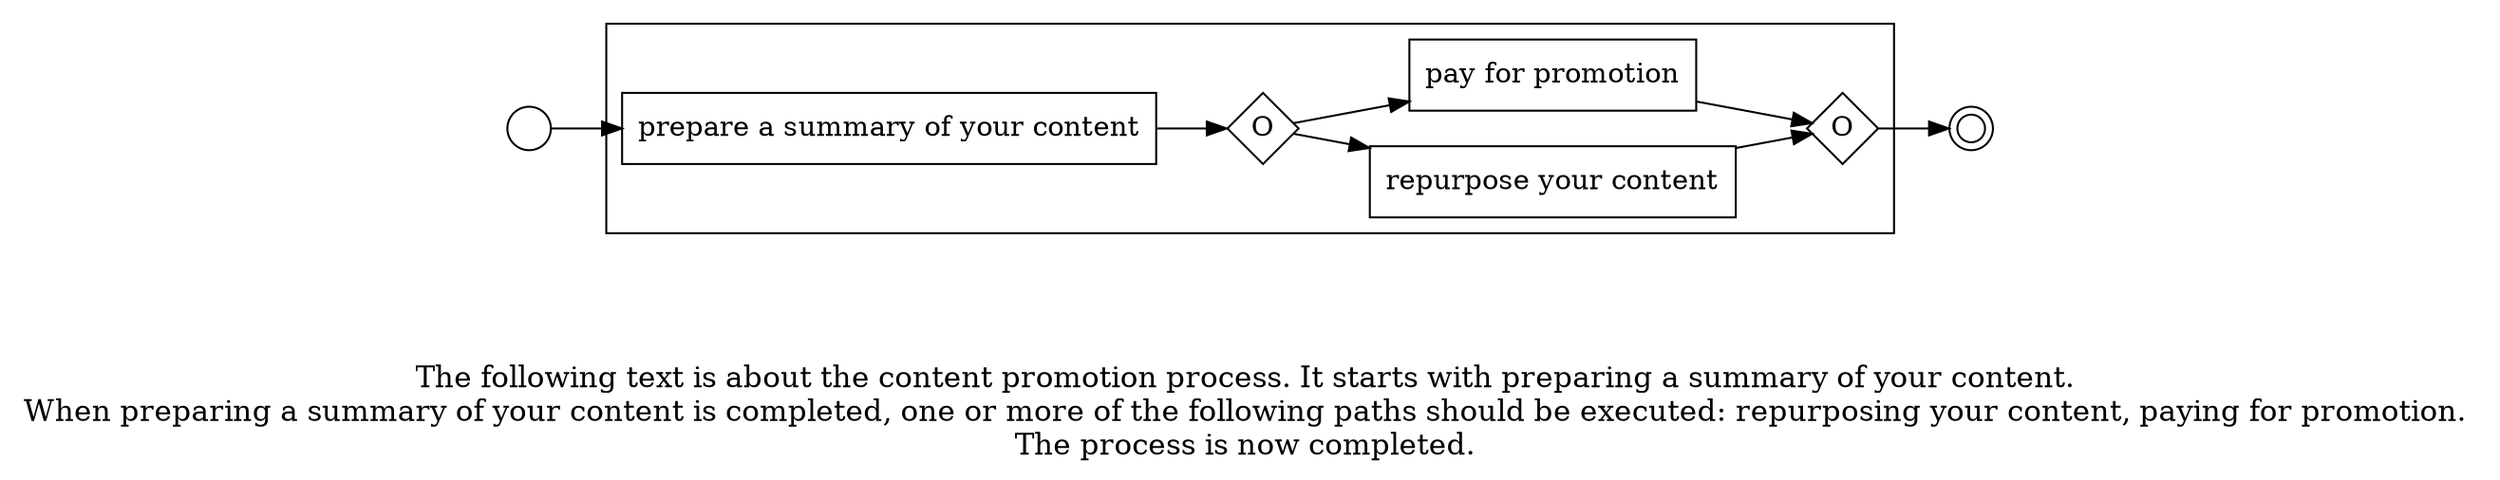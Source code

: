 digraph content_promotion_process_41 {
	graph [rankdir=LR]
	START_NODE [label="" shape=circle width=0.3]
	subgraph CLUSTER_0 {
		"prepare a summary of your content" [shape=box]
		"OR_SPLIT--2. Content promotion_FX2D" [label=O fixedsize=true shape=diamond width=0.5]
		"prepare a summary of your content" -> "OR_SPLIT--2. Content promotion_FX2D"
		"repurpose your content" [shape=box]
		"OR_SPLIT--2. Content promotion_FX2D" -> "repurpose your content"
		"pay for promotion" [shape=box]
		"OR_SPLIT--2. Content promotion_FX2D" -> "pay for promotion"
		"OR_JOIN--2. Content promotion_FX2D" [label=O fixedsize=true shape=diamond width=0.5]
		"repurpose your content" -> "OR_JOIN--2. Content promotion_FX2D"
		"pay for promotion" -> "OR_JOIN--2. Content promotion_FX2D"
	}
	START_NODE -> "prepare a summary of your content"
	END_NODE [label="" shape=doublecircle width=0.2]
	"OR_JOIN--2. Content promotion_FX2D" -> END_NODE
	fontsize=15 label="\n\n
The following text is about the content promotion process. It starts with preparing a summary of your content. 
When preparing a summary of your content is completed, one or more of the following paths should be executed: repurposing your content, paying for promotion. 
The process is now completed. 
"
}
